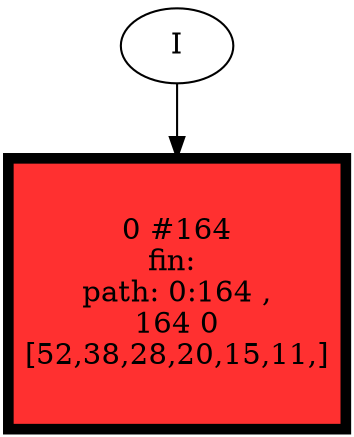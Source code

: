 // produced with flexfringe // 
digraph DFA {
	0 [label="root" shape=box];
		I -> 0;
	0 [ label="0 #164
fin: 
 path: 0:164 , 
164 0
[52,38,28,20,15,11,]" , style=filled, fillcolor="firebrick1", width=1.80926, height=1.80926, penwidth=5.10595];
}
